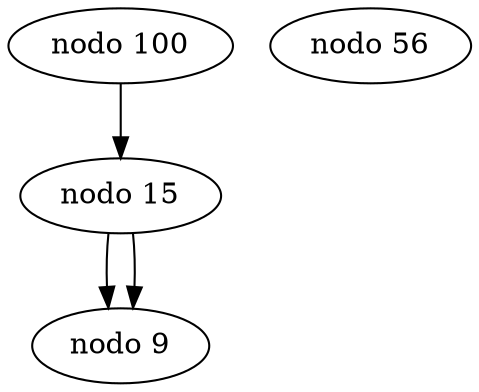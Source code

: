 digraph Arbol {
nodo9[shape=ellipse,label="nodo 9"];
nodo15[shape=ellipse,label="nodo 15"];
nodo15->nodo9;
nodo15->nodo9;
nodo56[shape=ellipse,label="nodo 56"];
nodo100[shape=ellipse,label="nodo 100"];
nodo100->nodo15;
}